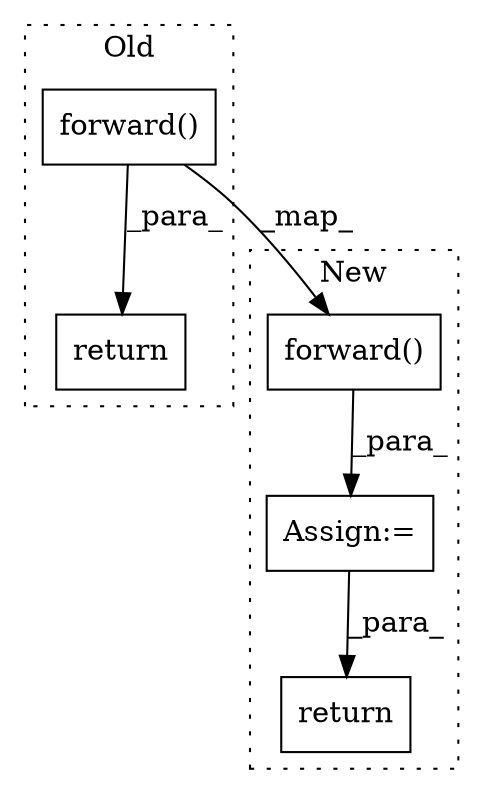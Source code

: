 digraph G {
subgraph cluster0 {
1 [label="forward()" a="75" s="1116,1136" l="17,1" shape="box"];
5 [label="return" a="93" s="1109" l="7" shape="box"];
label = "Old";
style="dotted";
}
subgraph cluster1 {
2 [label="forward()" a="75" s="1032,1052" l="17,1" shape="box"];
3 [label="Assign:=" a="68" s="1029" l="3" shape="box"];
4 [label="return" a="93" s="1062" l="7" shape="box"];
label = "New";
style="dotted";
}
1 -> 5 [label="_para_"];
1 -> 2 [label="_map_"];
2 -> 3 [label="_para_"];
3 -> 4 [label="_para_"];
}